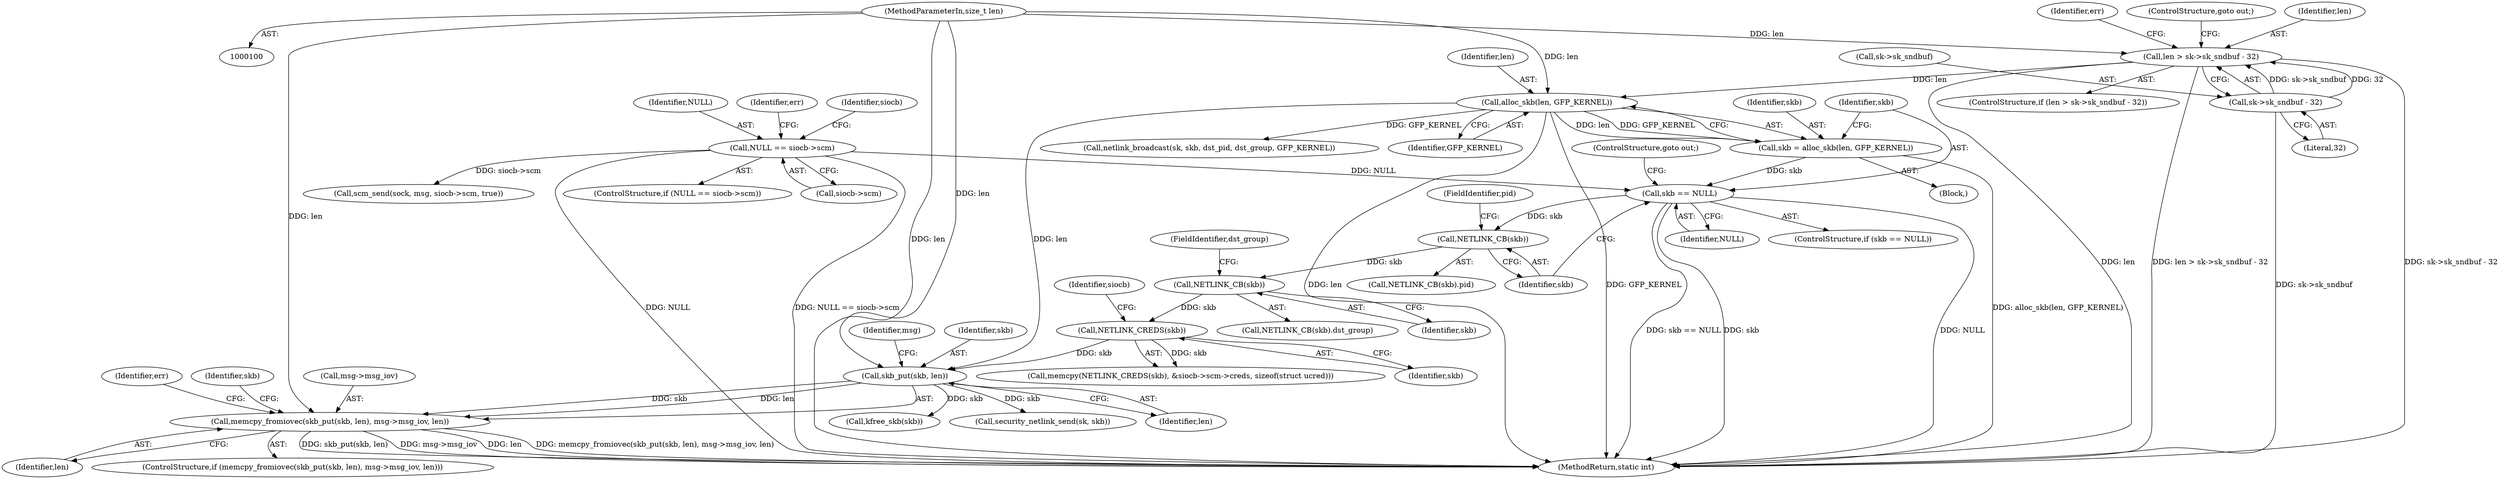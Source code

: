 digraph "0_linux_20e1db19db5d6b9e4e83021595eab0dc8f107bef_0@API" {
"1000292" [label="(Call,memcpy_fromiovec(skb_put(skb, len), msg->msg_iov, len))"];
"1000293" [label="(Call,skb_put(skb, len))"];
"1000277" [label="(Call,NETLINK_CREDS(skb))"];
"1000272" [label="(Call,NETLINK_CB(skb))"];
"1000264" [label="(Call,NETLINK_CB(skb))"];
"1000258" [label="(Call,skb == NULL)"];
"1000252" [label="(Call,skb = alloc_skb(len, GFP_KERNEL))"];
"1000254" [label="(Call,alloc_skb(len, GFP_KERNEL))"];
"1000240" [label="(Call,len > sk->sk_sndbuf - 32)"];
"1000104" [label="(MethodParameterIn,size_t len)"];
"1000242" [label="(Call,sk->sk_sndbuf - 32)"];
"1000143" [label="(Call,NULL == siocb->scm)"];
"1000278" [label="(Identifier,skb)"];
"1000297" [label="(Identifier,msg)"];
"1000323" [label="(Call,netlink_broadcast(sk, skb, dst_pid, dst_group, GFP_KERNEL))"];
"1000347" [label="(MethodReturn,static int)"];
"1000260" [label="(Identifier,NULL)"];
"1000272" [label="(Call,NETLINK_CB(skb))"];
"1000305" [label="(Identifier,err)"];
"1000263" [label="(Call,NETLINK_CB(skb).pid)"];
"1000256" [label="(Identifier,GFP_KERNEL)"];
"1000243" [label="(Call,sk->sk_sndbuf)"];
"1000155" [label="(Identifier,err)"];
"1000104" [label="(MethodParameterIn,size_t len)"];
"1000145" [label="(Call,siocb->scm)"];
"1000156" [label="(Call,scm_send(sock, msg, siocb->scm, true))"];
"1000255" [label="(Identifier,len)"];
"1000292" [label="(Call,memcpy_fromiovec(skb_put(skb, len), msg->msg_iov, len))"];
"1000246" [label="(Literal,32)"];
"1000294" [label="(Identifier,skb)"];
"1000264" [label="(Call,NETLINK_CB(skb))"];
"1000265" [label="(Identifier,skb)"];
"1000295" [label="(Identifier,len)"];
"1000259" [label="(Identifier,skb)"];
"1000257" [label="(ControlStructure,if (skb == NULL))"];
"1000261" [label="(ControlStructure,goto out;)"];
"1000258" [label="(Call,skb == NULL)"];
"1000302" [label="(Identifier,skb)"];
"1000276" [label="(Call,memcpy(NETLINK_CREDS(skb), &siocb->scm->creds, sizeof(struct ucred)))"];
"1000301" [label="(Call,kfree_skb(skb))"];
"1000293" [label="(Call,skb_put(skb, len))"];
"1000306" [label="(Call,security_netlink_send(sk, skb))"];
"1000105" [label="(Block,)"];
"1000273" [label="(Identifier,skb)"];
"1000241" [label="(Identifier,len)"];
"1000240" [label="(Call,len > sk->sk_sndbuf - 32)"];
"1000253" [label="(Identifier,skb)"];
"1000299" [label="(Identifier,len)"];
"1000242" [label="(Call,sk->sk_sndbuf - 32)"];
"1000266" [label="(FieldIdentifier,pid)"];
"1000277" [label="(Call,NETLINK_CREDS(skb))"];
"1000142" [label="(ControlStructure,if (NULL == siocb->scm))"];
"1000143" [label="(Call,NULL == siocb->scm)"];
"1000249" [label="(Identifier,err)"];
"1000247" [label="(ControlStructure,goto out;)"];
"1000291" [label="(ControlStructure,if (memcpy_fromiovec(skb_put(skb, len), msg->msg_iov, len)))"];
"1000296" [label="(Call,msg->msg_iov)"];
"1000271" [label="(Call,NETLINK_CB(skb).dst_group)"];
"1000239" [label="(ControlStructure,if (len > sk->sk_sndbuf - 32))"];
"1000150" [label="(Identifier,siocb)"];
"1000252" [label="(Call,skb = alloc_skb(len, GFP_KERNEL))"];
"1000254" [label="(Call,alloc_skb(len, GFP_KERNEL))"];
"1000274" [label="(FieldIdentifier,dst_group)"];
"1000144" [label="(Identifier,NULL)"];
"1000282" [label="(Identifier,siocb)"];
"1000292" -> "1000291"  [label="AST: "];
"1000292" -> "1000299"  [label="CFG: "];
"1000293" -> "1000292"  [label="AST: "];
"1000296" -> "1000292"  [label="AST: "];
"1000299" -> "1000292"  [label="AST: "];
"1000302" -> "1000292"  [label="CFG: "];
"1000305" -> "1000292"  [label="CFG: "];
"1000292" -> "1000347"  [label="DDG: memcpy_fromiovec(skb_put(skb, len), msg->msg_iov, len)"];
"1000292" -> "1000347"  [label="DDG: skb_put(skb, len)"];
"1000292" -> "1000347"  [label="DDG: msg->msg_iov"];
"1000292" -> "1000347"  [label="DDG: len"];
"1000293" -> "1000292"  [label="DDG: skb"];
"1000293" -> "1000292"  [label="DDG: len"];
"1000104" -> "1000292"  [label="DDG: len"];
"1000293" -> "1000295"  [label="CFG: "];
"1000294" -> "1000293"  [label="AST: "];
"1000295" -> "1000293"  [label="AST: "];
"1000297" -> "1000293"  [label="CFG: "];
"1000277" -> "1000293"  [label="DDG: skb"];
"1000254" -> "1000293"  [label="DDG: len"];
"1000104" -> "1000293"  [label="DDG: len"];
"1000293" -> "1000301"  [label="DDG: skb"];
"1000293" -> "1000306"  [label="DDG: skb"];
"1000277" -> "1000276"  [label="AST: "];
"1000277" -> "1000278"  [label="CFG: "];
"1000278" -> "1000277"  [label="AST: "];
"1000282" -> "1000277"  [label="CFG: "];
"1000277" -> "1000276"  [label="DDG: skb"];
"1000272" -> "1000277"  [label="DDG: skb"];
"1000272" -> "1000271"  [label="AST: "];
"1000272" -> "1000273"  [label="CFG: "];
"1000273" -> "1000272"  [label="AST: "];
"1000274" -> "1000272"  [label="CFG: "];
"1000264" -> "1000272"  [label="DDG: skb"];
"1000264" -> "1000263"  [label="AST: "];
"1000264" -> "1000265"  [label="CFG: "];
"1000265" -> "1000264"  [label="AST: "];
"1000266" -> "1000264"  [label="CFG: "];
"1000258" -> "1000264"  [label="DDG: skb"];
"1000258" -> "1000257"  [label="AST: "];
"1000258" -> "1000260"  [label="CFG: "];
"1000259" -> "1000258"  [label="AST: "];
"1000260" -> "1000258"  [label="AST: "];
"1000261" -> "1000258"  [label="CFG: "];
"1000265" -> "1000258"  [label="CFG: "];
"1000258" -> "1000347"  [label="DDG: skb"];
"1000258" -> "1000347"  [label="DDG: NULL"];
"1000258" -> "1000347"  [label="DDG: skb == NULL"];
"1000252" -> "1000258"  [label="DDG: skb"];
"1000143" -> "1000258"  [label="DDG: NULL"];
"1000252" -> "1000105"  [label="AST: "];
"1000252" -> "1000254"  [label="CFG: "];
"1000253" -> "1000252"  [label="AST: "];
"1000254" -> "1000252"  [label="AST: "];
"1000259" -> "1000252"  [label="CFG: "];
"1000252" -> "1000347"  [label="DDG: alloc_skb(len, GFP_KERNEL)"];
"1000254" -> "1000252"  [label="DDG: len"];
"1000254" -> "1000252"  [label="DDG: GFP_KERNEL"];
"1000254" -> "1000256"  [label="CFG: "];
"1000255" -> "1000254"  [label="AST: "];
"1000256" -> "1000254"  [label="AST: "];
"1000254" -> "1000347"  [label="DDG: len"];
"1000254" -> "1000347"  [label="DDG: GFP_KERNEL"];
"1000240" -> "1000254"  [label="DDG: len"];
"1000104" -> "1000254"  [label="DDG: len"];
"1000254" -> "1000323"  [label="DDG: GFP_KERNEL"];
"1000240" -> "1000239"  [label="AST: "];
"1000240" -> "1000242"  [label="CFG: "];
"1000241" -> "1000240"  [label="AST: "];
"1000242" -> "1000240"  [label="AST: "];
"1000247" -> "1000240"  [label="CFG: "];
"1000249" -> "1000240"  [label="CFG: "];
"1000240" -> "1000347"  [label="DDG: len > sk->sk_sndbuf - 32"];
"1000240" -> "1000347"  [label="DDG: sk->sk_sndbuf - 32"];
"1000240" -> "1000347"  [label="DDG: len"];
"1000104" -> "1000240"  [label="DDG: len"];
"1000242" -> "1000240"  [label="DDG: sk->sk_sndbuf"];
"1000242" -> "1000240"  [label="DDG: 32"];
"1000104" -> "1000100"  [label="AST: "];
"1000104" -> "1000347"  [label="DDG: len"];
"1000242" -> "1000246"  [label="CFG: "];
"1000243" -> "1000242"  [label="AST: "];
"1000246" -> "1000242"  [label="AST: "];
"1000242" -> "1000347"  [label="DDG: sk->sk_sndbuf"];
"1000143" -> "1000142"  [label="AST: "];
"1000143" -> "1000145"  [label="CFG: "];
"1000144" -> "1000143"  [label="AST: "];
"1000145" -> "1000143"  [label="AST: "];
"1000150" -> "1000143"  [label="CFG: "];
"1000155" -> "1000143"  [label="CFG: "];
"1000143" -> "1000347"  [label="DDG: NULL"];
"1000143" -> "1000347"  [label="DDG: NULL == siocb->scm"];
"1000143" -> "1000156"  [label="DDG: siocb->scm"];
}
